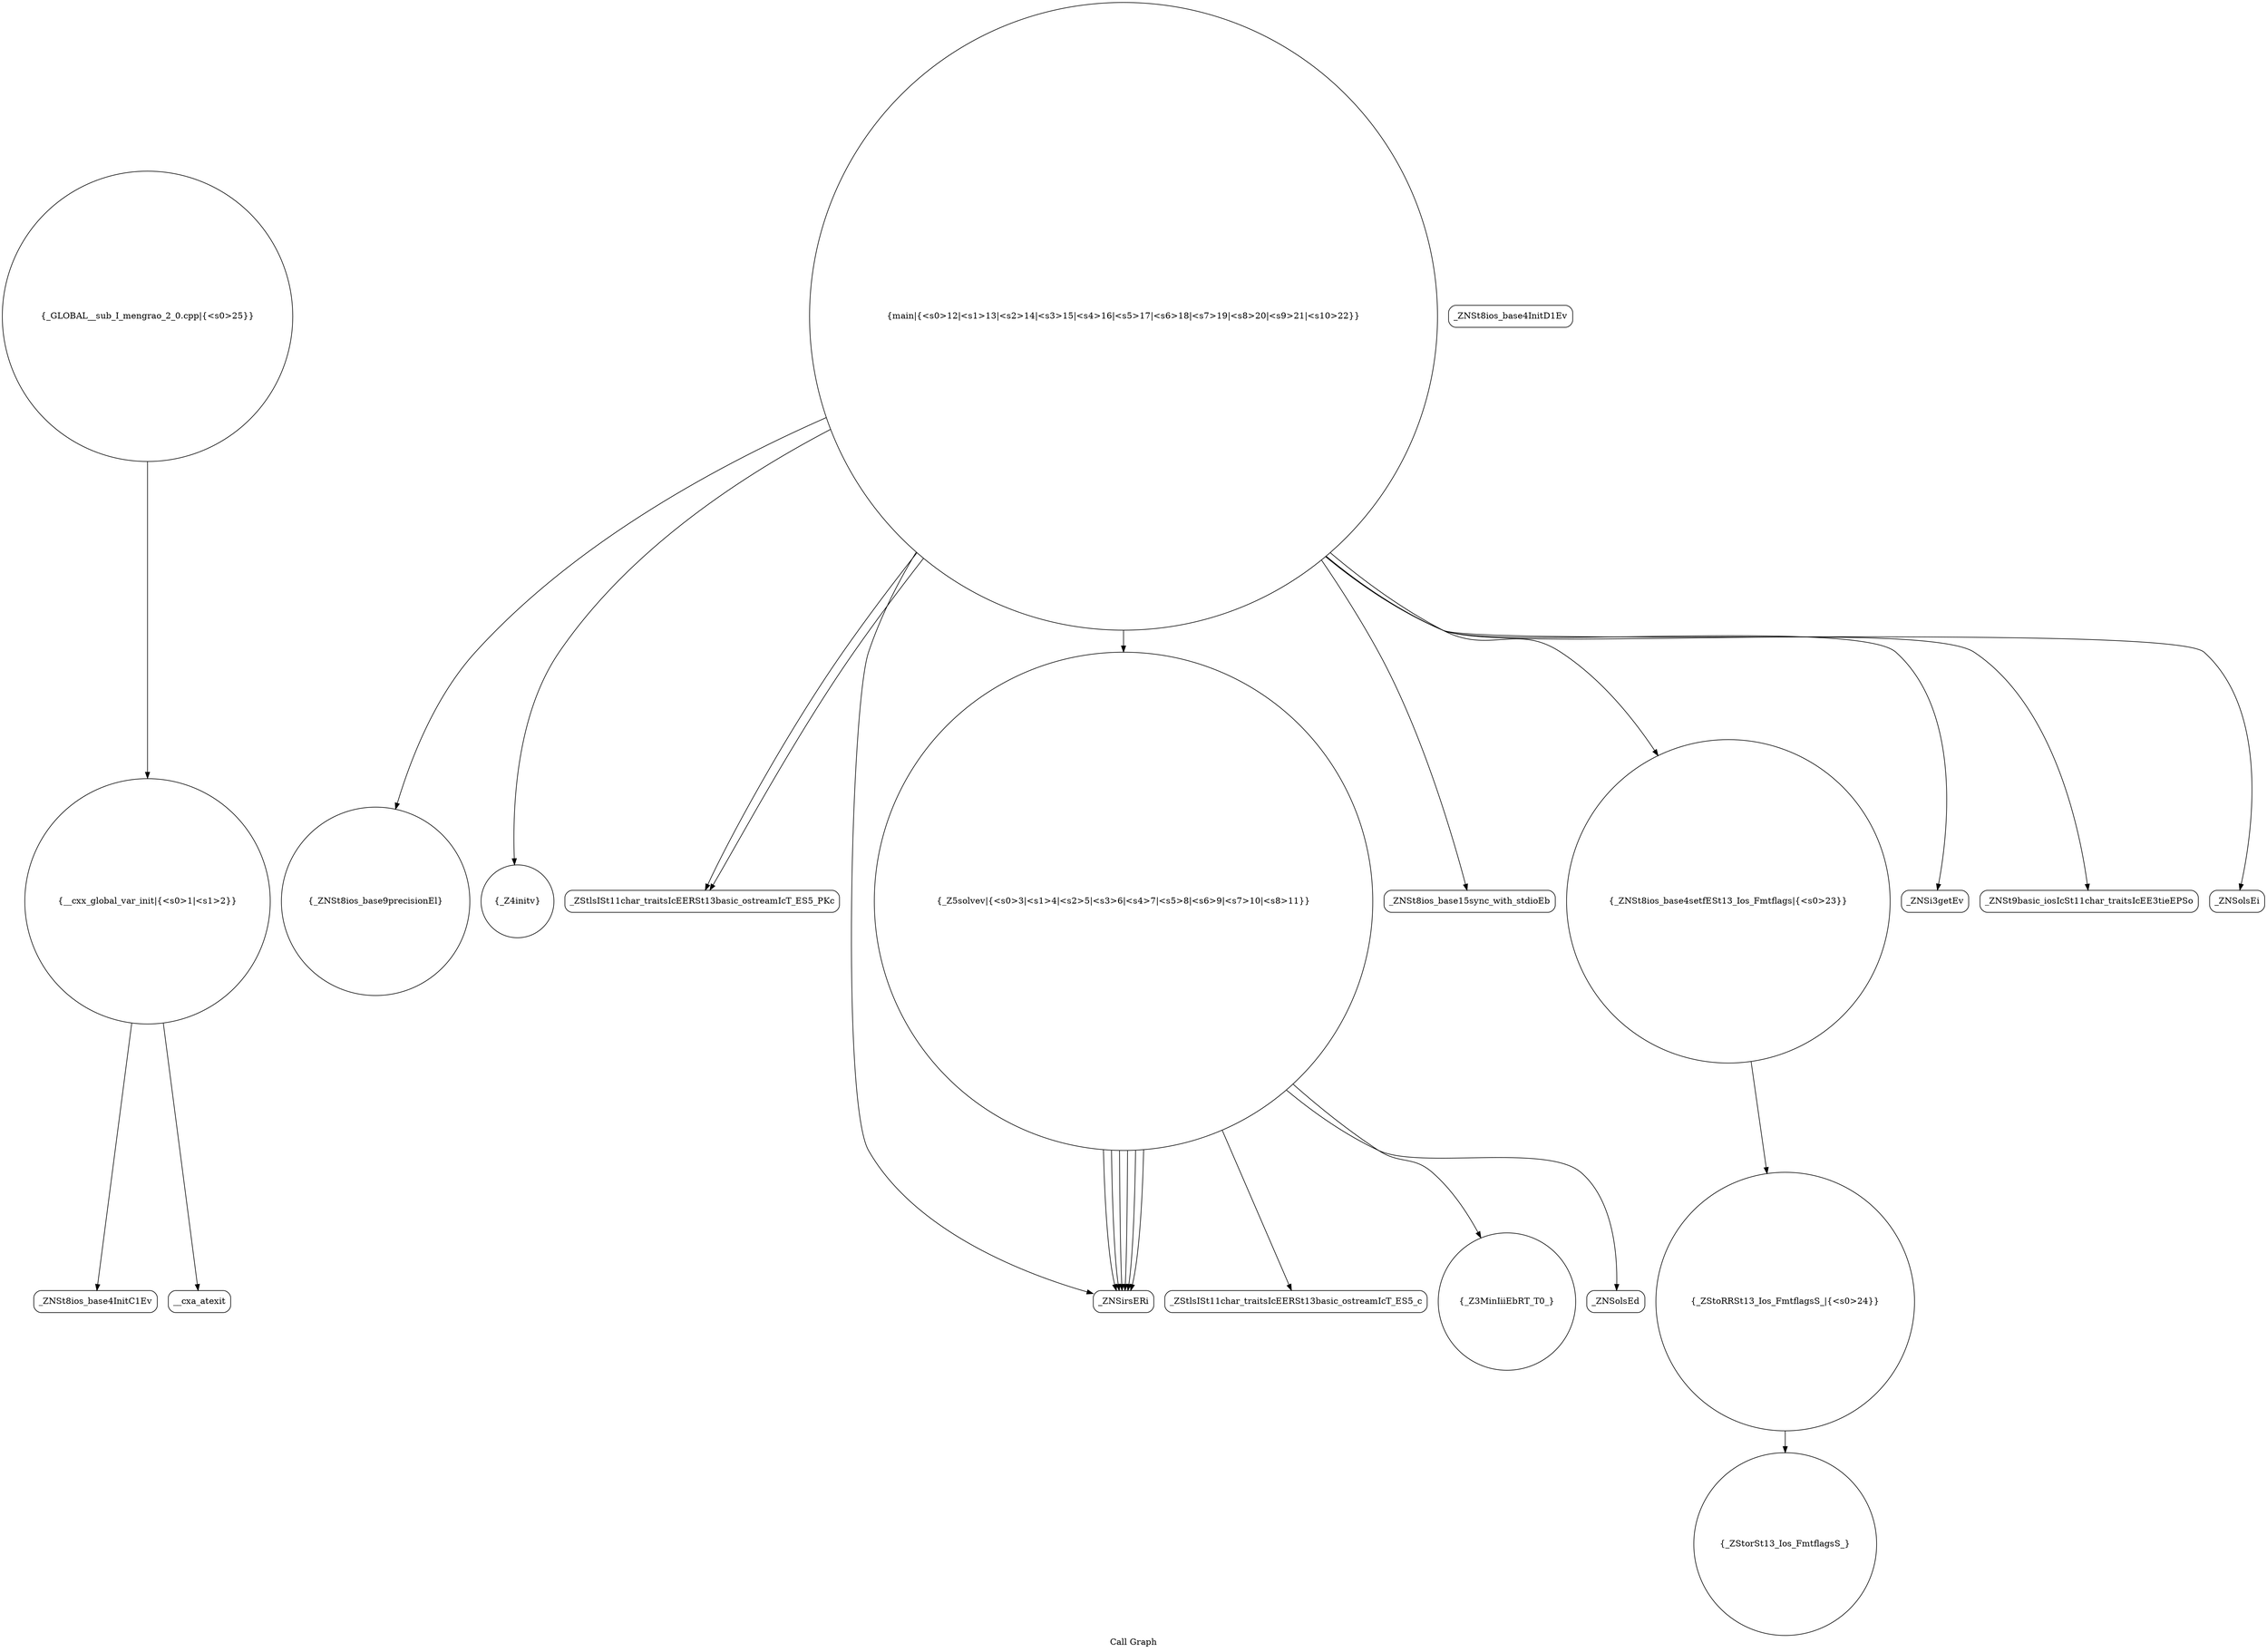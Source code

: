 digraph "Call Graph" {
	label="Call Graph";

	Node0x55f006a46930 [shape=record,shape=circle,label="{__cxx_global_var_init|{<s0>1|<s1>2}}"];
	Node0x55f006a46930:s0 -> Node0x55f006a46dc0[color=black];
	Node0x55f006a46930:s1 -> Node0x55f006a46ec0[color=black];
	Node0x55f006a470c0 [shape=record,shape=Mrecord,label="{_ZStlsISt11char_traitsIcEERSt13basic_ostreamIcT_ES5_c}"];
	Node0x55f006a47440 [shape=record,shape=circle,label="{_ZNSt8ios_base9precisionEl}"];
	Node0x55f006a46e40 [shape=record,shape=Mrecord,label="{_ZNSt8ios_base4InitD1Ev}"];
	Node0x55f006a471c0 [shape=record,shape=circle,label="{_Z4initv}"];
	Node0x55f006a47540 [shape=record,shape=Mrecord,label="{_ZStlsISt11char_traitsIcEERSt13basic_ostreamIcT_ES5_PKc}"];
	Node0x55f006a46f40 [shape=record,shape=circle,label="{_Z5solvev|{<s0>3|<s1>4|<s2>5|<s3>6|<s4>7|<s5>8|<s6>9|<s7>10|<s8>11}}"];
	Node0x55f006a46f40:s0 -> Node0x55f006a46fc0[color=black];
	Node0x55f006a46f40:s1 -> Node0x55f006a46fc0[color=black];
	Node0x55f006a46f40:s2 -> Node0x55f006a46fc0[color=black];
	Node0x55f006a46f40:s3 -> Node0x55f006a46fc0[color=black];
	Node0x55f006a46f40:s4 -> Node0x55f006a46fc0[color=black];
	Node0x55f006a46f40:s5 -> Node0x55f006a46fc0[color=black];
	Node0x55f006a46f40:s6 -> Node0x55f006a47040[color=black];
	Node0x55f006a46f40:s7 -> Node0x55f006a47140[color=black];
	Node0x55f006a46f40:s8 -> Node0x55f006a470c0[color=black];
	Node0x55f006a472c0 [shape=record,shape=Mrecord,label="{_ZNSt8ios_base15sync_with_stdioEb}"];
	Node0x55f006a47640 [shape=record,shape=circle,label="{_ZStoRRSt13_Ios_FmtflagsS_|{<s0>24}}"];
	Node0x55f006a47640:s0 -> Node0x55f006a476c0[color=black];
	Node0x55f006a47040 [shape=record,shape=circle,label="{_Z3MinIiiEbRT_T0_}"];
	Node0x55f006a473c0 [shape=record,shape=circle,label="{_ZNSt8ios_base4setfESt13_Ios_Fmtflags|{<s0>23}}"];
	Node0x55f006a473c0:s0 -> Node0x55f006a47640[color=black];
	Node0x55f006a47740 [shape=record,shape=circle,label="{_GLOBAL__sub_I_mengrao_2_0.cpp|{<s0>25}}"];
	Node0x55f006a47740:s0 -> Node0x55f006a46930[color=black];
	Node0x55f006a46dc0 [shape=record,shape=Mrecord,label="{_ZNSt8ios_base4InitC1Ev}"];
	Node0x55f006a47140 [shape=record,shape=Mrecord,label="{_ZNSolsEd}"];
	Node0x55f006a474c0 [shape=record,shape=Mrecord,label="{_ZNSi3getEv}"];
	Node0x55f006a46ec0 [shape=record,shape=Mrecord,label="{__cxa_atexit}"];
	Node0x55f006a47240 [shape=record,shape=circle,label="{main|{<s0>12|<s1>13|<s2>14|<s3>15|<s4>16|<s5>17|<s6>18|<s7>19|<s8>20|<s9>21|<s10>22}}"];
	Node0x55f006a47240:s0 -> Node0x55f006a472c0[color=black];
	Node0x55f006a47240:s1 -> Node0x55f006a47340[color=black];
	Node0x55f006a47240:s2 -> Node0x55f006a473c0[color=black];
	Node0x55f006a47240:s3 -> Node0x55f006a47440[color=black];
	Node0x55f006a47240:s4 -> Node0x55f006a471c0[color=black];
	Node0x55f006a47240:s5 -> Node0x55f006a46fc0[color=black];
	Node0x55f006a47240:s6 -> Node0x55f006a474c0[color=black];
	Node0x55f006a47240:s7 -> Node0x55f006a47540[color=black];
	Node0x55f006a47240:s8 -> Node0x55f006a475c0[color=black];
	Node0x55f006a47240:s9 -> Node0x55f006a47540[color=black];
	Node0x55f006a47240:s10 -> Node0x55f006a46f40[color=black];
	Node0x55f006a475c0 [shape=record,shape=Mrecord,label="{_ZNSolsEi}"];
	Node0x55f006a46fc0 [shape=record,shape=Mrecord,label="{_ZNSirsERi}"];
	Node0x55f006a47340 [shape=record,shape=Mrecord,label="{_ZNSt9basic_iosIcSt11char_traitsIcEE3tieEPSo}"];
	Node0x55f006a476c0 [shape=record,shape=circle,label="{_ZStorSt13_Ios_FmtflagsS_}"];
}
